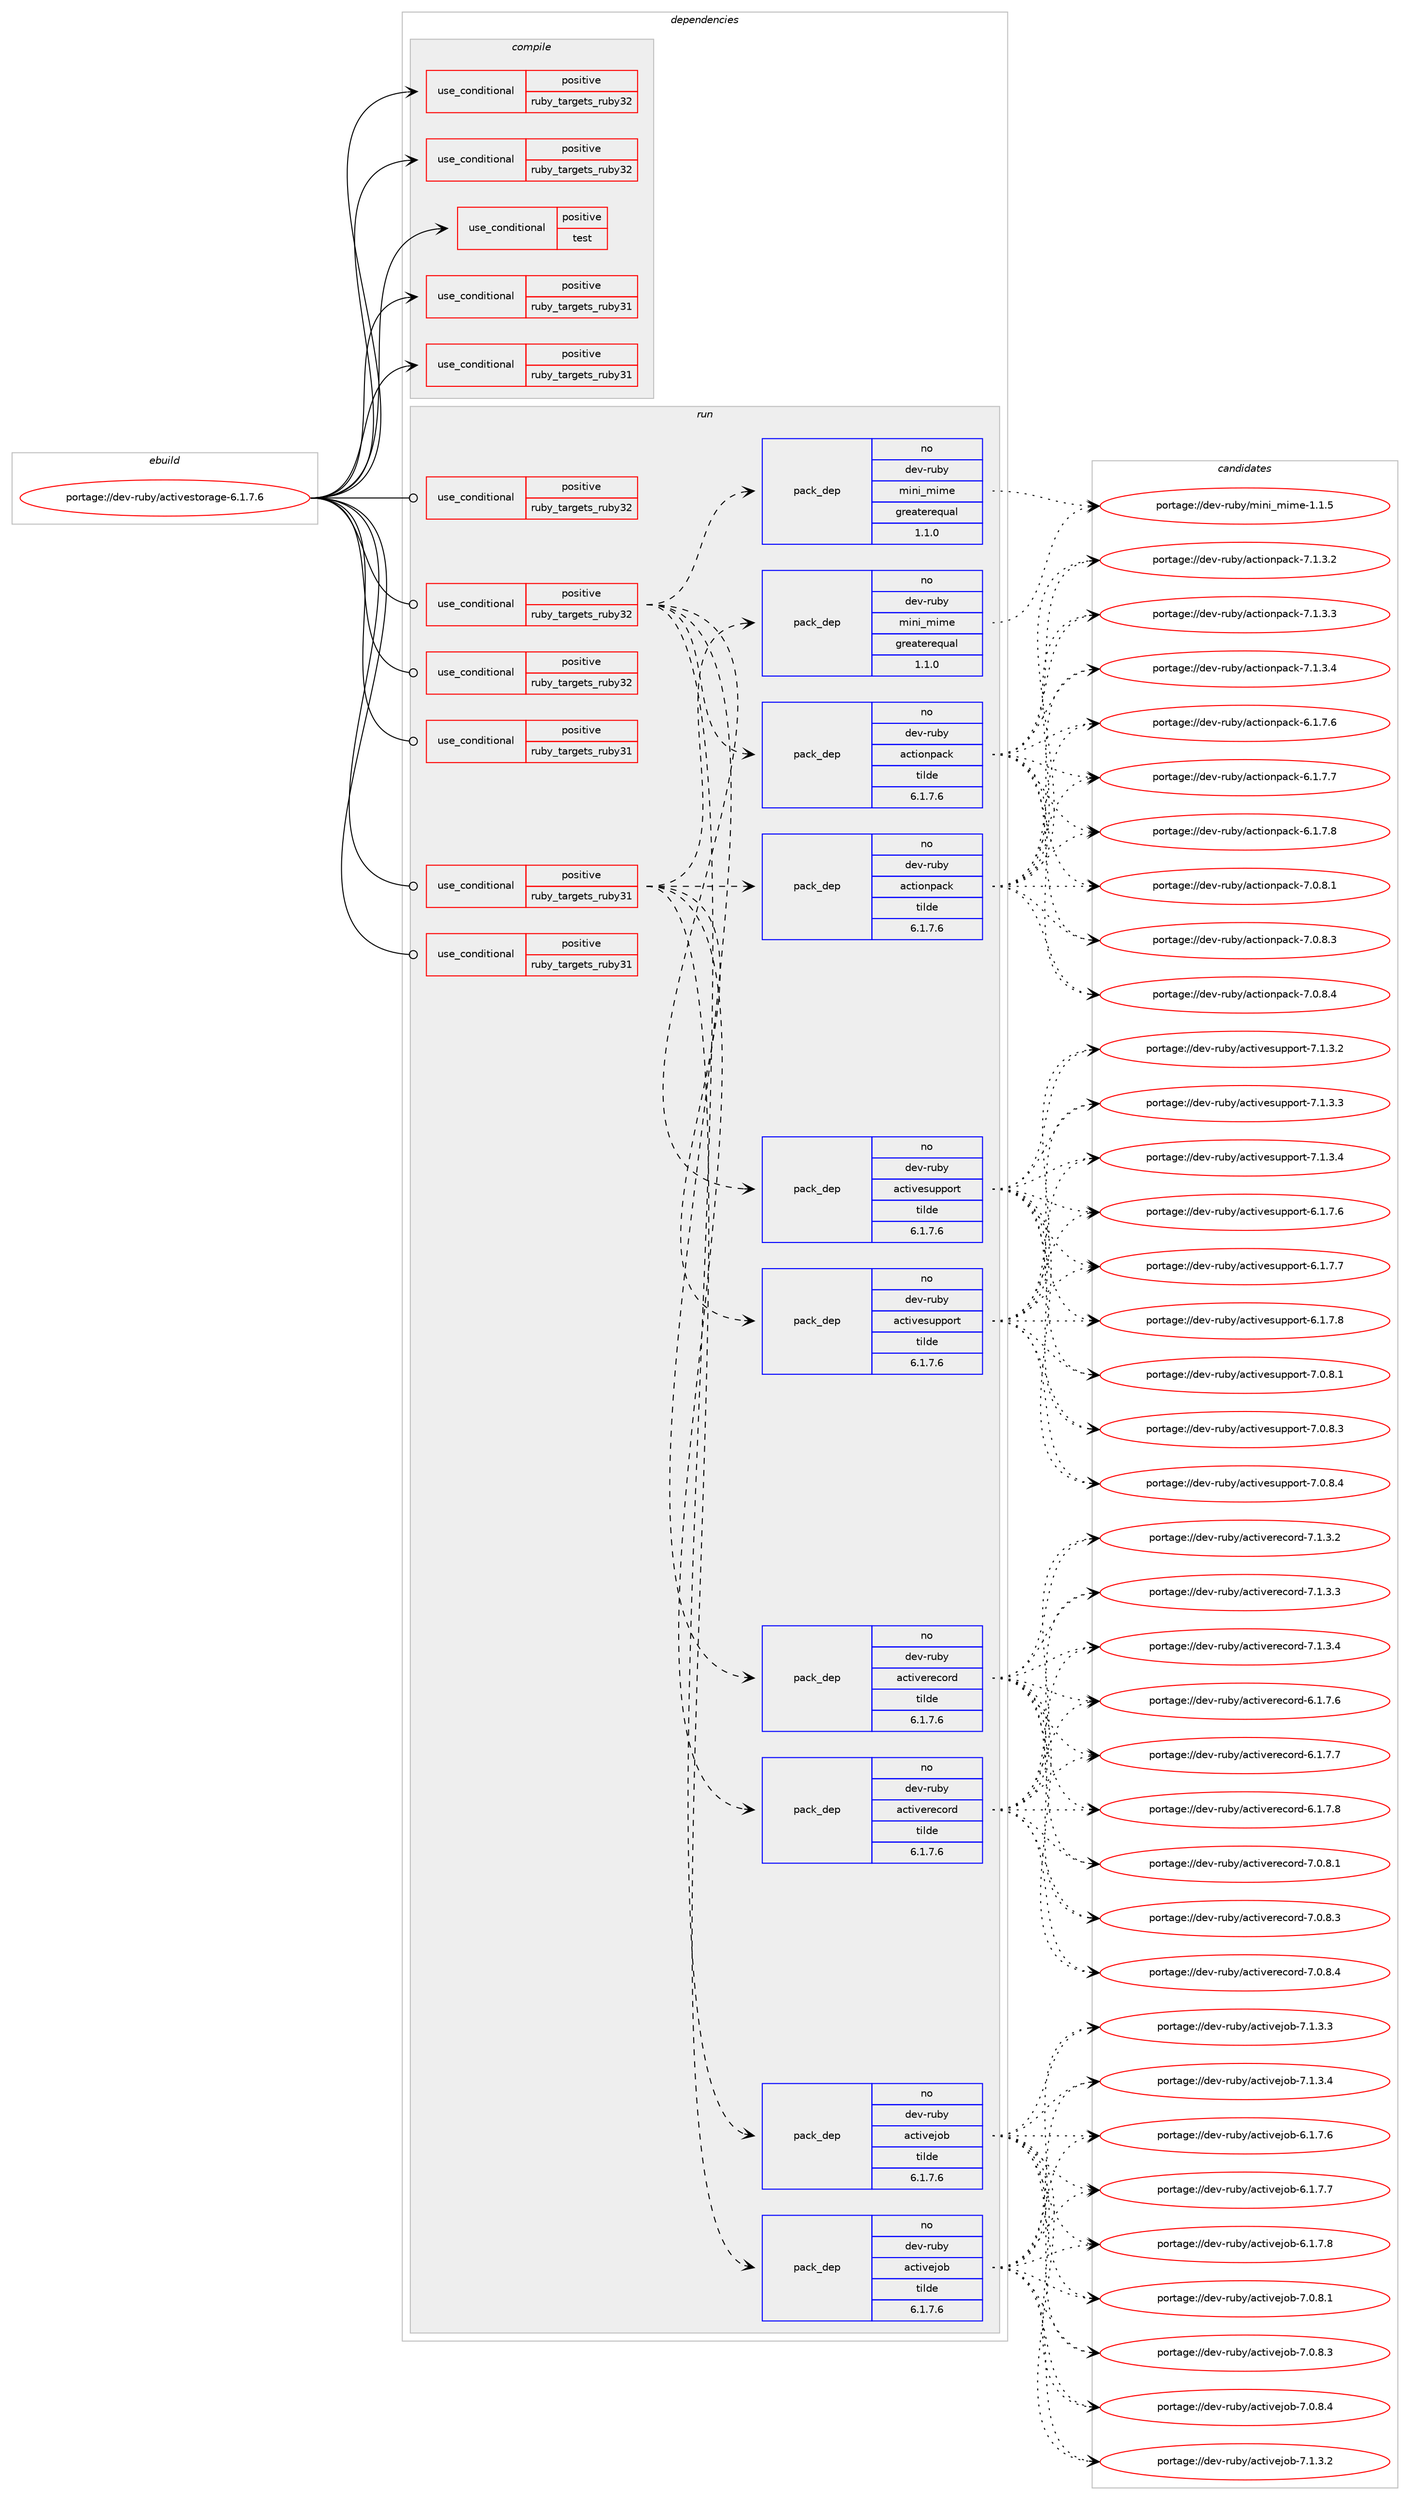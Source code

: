 digraph prolog {

# *************
# Graph options
# *************

newrank=true;
concentrate=true;
compound=true;
graph [rankdir=LR,fontname=Helvetica,fontsize=10,ranksep=1.5];#, ranksep=2.5, nodesep=0.2];
edge  [arrowhead=vee];
node  [fontname=Helvetica,fontsize=10];

# **********
# The ebuild
# **********

subgraph cluster_leftcol {
color=gray;
rank=same;
label=<<i>ebuild</i>>;
id [label="portage://dev-ruby/activestorage-6.1.7.6", color=red, width=4, href="../dev-ruby/activestorage-6.1.7.6.svg"];
}

# ****************
# The dependencies
# ****************

subgraph cluster_midcol {
color=gray;
label=<<i>dependencies</i>>;
subgraph cluster_compile {
fillcolor="#eeeeee";
style=filled;
label=<<i>compile</i>>;
subgraph cond42618 {
dependency89108 [label=<<TABLE BORDER="0" CELLBORDER="1" CELLSPACING="0" CELLPADDING="4"><TR><TD ROWSPAN="3" CELLPADDING="10">use_conditional</TD></TR><TR><TD>positive</TD></TR><TR><TD>ruby_targets_ruby31</TD></TR></TABLE>>, shape=none, color=red];
# *** BEGIN UNKNOWN DEPENDENCY TYPE (TODO) ***
# dependency89108 -> package_dependency(portage://dev-ruby/activestorage-6.1.7.6,install,no,dev-lang,ruby,none,[,,],[slot(3.1)],[])
# *** END UNKNOWN DEPENDENCY TYPE (TODO) ***

}
id:e -> dependency89108:w [weight=20,style="solid",arrowhead="vee"];
subgraph cond42619 {
dependency89109 [label=<<TABLE BORDER="0" CELLBORDER="1" CELLSPACING="0" CELLPADDING="4"><TR><TD ROWSPAN="3" CELLPADDING="10">use_conditional</TD></TR><TR><TD>positive</TD></TR><TR><TD>ruby_targets_ruby31</TD></TR></TABLE>>, shape=none, color=red];
# *** BEGIN UNKNOWN DEPENDENCY TYPE (TODO) ***
# dependency89109 -> package_dependency(portage://dev-ruby/activestorage-6.1.7.6,install,no,virtual,rubygems,none,[,,],[],[use(enable(ruby_targets_ruby31),negative)])
# *** END UNKNOWN DEPENDENCY TYPE (TODO) ***

}
id:e -> dependency89109:w [weight=20,style="solid",arrowhead="vee"];
subgraph cond42620 {
dependency89110 [label=<<TABLE BORDER="0" CELLBORDER="1" CELLSPACING="0" CELLPADDING="4"><TR><TD ROWSPAN="3" CELLPADDING="10">use_conditional</TD></TR><TR><TD>positive</TD></TR><TR><TD>ruby_targets_ruby32</TD></TR></TABLE>>, shape=none, color=red];
# *** BEGIN UNKNOWN DEPENDENCY TYPE (TODO) ***
# dependency89110 -> package_dependency(portage://dev-ruby/activestorage-6.1.7.6,install,no,dev-lang,ruby,none,[,,],[slot(3.2)],[])
# *** END UNKNOWN DEPENDENCY TYPE (TODO) ***

}
id:e -> dependency89110:w [weight=20,style="solid",arrowhead="vee"];
subgraph cond42621 {
dependency89111 [label=<<TABLE BORDER="0" CELLBORDER="1" CELLSPACING="0" CELLPADDING="4"><TR><TD ROWSPAN="3" CELLPADDING="10">use_conditional</TD></TR><TR><TD>positive</TD></TR><TR><TD>ruby_targets_ruby32</TD></TR></TABLE>>, shape=none, color=red];
# *** BEGIN UNKNOWN DEPENDENCY TYPE (TODO) ***
# dependency89111 -> package_dependency(portage://dev-ruby/activestorage-6.1.7.6,install,no,virtual,rubygems,none,[,,],[],[use(enable(ruby_targets_ruby32),negative)])
# *** END UNKNOWN DEPENDENCY TYPE (TODO) ***

}
id:e -> dependency89111:w [weight=20,style="solid",arrowhead="vee"];
subgraph cond42622 {
dependency89112 [label=<<TABLE BORDER="0" CELLBORDER="1" CELLSPACING="0" CELLPADDING="4"><TR><TD ROWSPAN="3" CELLPADDING="10">use_conditional</TD></TR><TR><TD>positive</TD></TR><TR><TD>test</TD></TR></TABLE>>, shape=none, color=red];
# *** BEGIN UNKNOWN DEPENDENCY TYPE (TODO) ***
# dependency89112 -> package_dependency(portage://dev-ruby/activestorage-6.1.7.6,install,no,app-text,mupdf,none,[,,],[],[])
# *** END UNKNOWN DEPENDENCY TYPE (TODO) ***

# *** BEGIN UNKNOWN DEPENDENCY TYPE (TODO) ***
# dependency89112 -> package_dependency(portage://dev-ruby/activestorage-6.1.7.6,install,no,media-gfx,imagemagick,none,[,,],[],[use(enable(jpeg),none),use(enable(png),none),use(enable(tiff),none)])
# *** END UNKNOWN DEPENDENCY TYPE (TODO) ***

# *** BEGIN UNKNOWN DEPENDENCY TYPE (TODO) ***
# dependency89112 -> package_dependency(portage://dev-ruby/activestorage-6.1.7.6,install,no,media-video,ffmpeg,none,[,,],[],[])
# *** END UNKNOWN DEPENDENCY TYPE (TODO) ***

# *** BEGIN UNKNOWN DEPENDENCY TYPE (TODO) ***
# dependency89112 -> package_dependency(portage://dev-ruby/activestorage-6.1.7.6,install,no,app-text,poppler,none,[,,],[],[use(enable(utils),none)])
# *** END UNKNOWN DEPENDENCY TYPE (TODO) ***

}
id:e -> dependency89112:w [weight=20,style="solid",arrowhead="vee"];
}
subgraph cluster_compileandrun {
fillcolor="#eeeeee";
style=filled;
label=<<i>compile and run</i>>;
}
subgraph cluster_run {
fillcolor="#eeeeee";
style=filled;
label=<<i>run</i>>;
subgraph cond42623 {
dependency89113 [label=<<TABLE BORDER="0" CELLBORDER="1" CELLSPACING="0" CELLPADDING="4"><TR><TD ROWSPAN="3" CELLPADDING="10">use_conditional</TD></TR><TR><TD>positive</TD></TR><TR><TD>ruby_targets_ruby31</TD></TR></TABLE>>, shape=none, color=red];
# *** BEGIN UNKNOWN DEPENDENCY TYPE (TODO) ***
# dependency89113 -> package_dependency(portage://dev-ruby/activestorage-6.1.7.6,run,no,dev-lang,ruby,none,[,,],[slot(3.1)],[])
# *** END UNKNOWN DEPENDENCY TYPE (TODO) ***

}
id:e -> dependency89113:w [weight=20,style="solid",arrowhead="odot"];
subgraph cond42624 {
dependency89114 [label=<<TABLE BORDER="0" CELLBORDER="1" CELLSPACING="0" CELLPADDING="4"><TR><TD ROWSPAN="3" CELLPADDING="10">use_conditional</TD></TR><TR><TD>positive</TD></TR><TR><TD>ruby_targets_ruby31</TD></TR></TABLE>>, shape=none, color=red];
subgraph pack45242 {
dependency89115 [label=<<TABLE BORDER="0" CELLBORDER="1" CELLSPACING="0" CELLPADDING="4" WIDTH="220"><TR><TD ROWSPAN="6" CELLPADDING="30">pack_dep</TD></TR><TR><TD WIDTH="110">no</TD></TR><TR><TD>dev-ruby</TD></TR><TR><TD>actionpack</TD></TR><TR><TD>tilde</TD></TR><TR><TD>6.1.7.6</TD></TR></TABLE>>, shape=none, color=blue];
}
dependency89114:e -> dependency89115:w [weight=20,style="dashed",arrowhead="vee"];
subgraph pack45243 {
dependency89116 [label=<<TABLE BORDER="0" CELLBORDER="1" CELLSPACING="0" CELLPADDING="4" WIDTH="220"><TR><TD ROWSPAN="6" CELLPADDING="30">pack_dep</TD></TR><TR><TD WIDTH="110">no</TD></TR><TR><TD>dev-ruby</TD></TR><TR><TD>activejob</TD></TR><TR><TD>tilde</TD></TR><TR><TD>6.1.7.6</TD></TR></TABLE>>, shape=none, color=blue];
}
dependency89114:e -> dependency89116:w [weight=20,style="dashed",arrowhead="vee"];
subgraph pack45244 {
dependency89117 [label=<<TABLE BORDER="0" CELLBORDER="1" CELLSPACING="0" CELLPADDING="4" WIDTH="220"><TR><TD ROWSPAN="6" CELLPADDING="30">pack_dep</TD></TR><TR><TD WIDTH="110">no</TD></TR><TR><TD>dev-ruby</TD></TR><TR><TD>activerecord</TD></TR><TR><TD>tilde</TD></TR><TR><TD>6.1.7.6</TD></TR></TABLE>>, shape=none, color=blue];
}
dependency89114:e -> dependency89117:w [weight=20,style="dashed",arrowhead="vee"];
subgraph pack45245 {
dependency89118 [label=<<TABLE BORDER="0" CELLBORDER="1" CELLSPACING="0" CELLPADDING="4" WIDTH="220"><TR><TD ROWSPAN="6" CELLPADDING="30">pack_dep</TD></TR><TR><TD WIDTH="110">no</TD></TR><TR><TD>dev-ruby</TD></TR><TR><TD>activesupport</TD></TR><TR><TD>tilde</TD></TR><TR><TD>6.1.7.6</TD></TR></TABLE>>, shape=none, color=blue];
}
dependency89114:e -> dependency89118:w [weight=20,style="dashed",arrowhead="vee"];
# *** BEGIN UNKNOWN DEPENDENCY TYPE (TODO) ***
# dependency89114 -> package_dependency(portage://dev-ruby/activestorage-6.1.7.6,run,no,dev-ruby,marcel,none,[,,],[slot(1.0)],[use(enable(ruby_targets_ruby31),negative)])
# *** END UNKNOWN DEPENDENCY TYPE (TODO) ***

subgraph pack45246 {
dependency89119 [label=<<TABLE BORDER="0" CELLBORDER="1" CELLSPACING="0" CELLPADDING="4" WIDTH="220"><TR><TD ROWSPAN="6" CELLPADDING="30">pack_dep</TD></TR><TR><TD WIDTH="110">no</TD></TR><TR><TD>dev-ruby</TD></TR><TR><TD>mini_mime</TD></TR><TR><TD>greaterequal</TD></TR><TR><TD>1.1.0</TD></TR></TABLE>>, shape=none, color=blue];
}
dependency89114:e -> dependency89119:w [weight=20,style="dashed",arrowhead="vee"];
}
id:e -> dependency89114:w [weight=20,style="solid",arrowhead="odot"];
subgraph cond42625 {
dependency89120 [label=<<TABLE BORDER="0" CELLBORDER="1" CELLSPACING="0" CELLPADDING="4"><TR><TD ROWSPAN="3" CELLPADDING="10">use_conditional</TD></TR><TR><TD>positive</TD></TR><TR><TD>ruby_targets_ruby31</TD></TR></TABLE>>, shape=none, color=red];
# *** BEGIN UNKNOWN DEPENDENCY TYPE (TODO) ***
# dependency89120 -> package_dependency(portage://dev-ruby/activestorage-6.1.7.6,run,no,virtual,rubygems,none,[,,],[],[use(enable(ruby_targets_ruby31),negative)])
# *** END UNKNOWN DEPENDENCY TYPE (TODO) ***

}
id:e -> dependency89120:w [weight=20,style="solid",arrowhead="odot"];
subgraph cond42626 {
dependency89121 [label=<<TABLE BORDER="0" CELLBORDER="1" CELLSPACING="0" CELLPADDING="4"><TR><TD ROWSPAN="3" CELLPADDING="10">use_conditional</TD></TR><TR><TD>positive</TD></TR><TR><TD>ruby_targets_ruby32</TD></TR></TABLE>>, shape=none, color=red];
# *** BEGIN UNKNOWN DEPENDENCY TYPE (TODO) ***
# dependency89121 -> package_dependency(portage://dev-ruby/activestorage-6.1.7.6,run,no,dev-lang,ruby,none,[,,],[slot(3.2)],[])
# *** END UNKNOWN DEPENDENCY TYPE (TODO) ***

}
id:e -> dependency89121:w [weight=20,style="solid",arrowhead="odot"];
subgraph cond42627 {
dependency89122 [label=<<TABLE BORDER="0" CELLBORDER="1" CELLSPACING="0" CELLPADDING="4"><TR><TD ROWSPAN="3" CELLPADDING="10">use_conditional</TD></TR><TR><TD>positive</TD></TR><TR><TD>ruby_targets_ruby32</TD></TR></TABLE>>, shape=none, color=red];
subgraph pack45247 {
dependency89123 [label=<<TABLE BORDER="0" CELLBORDER="1" CELLSPACING="0" CELLPADDING="4" WIDTH="220"><TR><TD ROWSPAN="6" CELLPADDING="30">pack_dep</TD></TR><TR><TD WIDTH="110">no</TD></TR><TR><TD>dev-ruby</TD></TR><TR><TD>actionpack</TD></TR><TR><TD>tilde</TD></TR><TR><TD>6.1.7.6</TD></TR></TABLE>>, shape=none, color=blue];
}
dependency89122:e -> dependency89123:w [weight=20,style="dashed",arrowhead="vee"];
subgraph pack45248 {
dependency89124 [label=<<TABLE BORDER="0" CELLBORDER="1" CELLSPACING="0" CELLPADDING="4" WIDTH="220"><TR><TD ROWSPAN="6" CELLPADDING="30">pack_dep</TD></TR><TR><TD WIDTH="110">no</TD></TR><TR><TD>dev-ruby</TD></TR><TR><TD>activejob</TD></TR><TR><TD>tilde</TD></TR><TR><TD>6.1.7.6</TD></TR></TABLE>>, shape=none, color=blue];
}
dependency89122:e -> dependency89124:w [weight=20,style="dashed",arrowhead="vee"];
subgraph pack45249 {
dependency89125 [label=<<TABLE BORDER="0" CELLBORDER="1" CELLSPACING="0" CELLPADDING="4" WIDTH="220"><TR><TD ROWSPAN="6" CELLPADDING="30">pack_dep</TD></TR><TR><TD WIDTH="110">no</TD></TR><TR><TD>dev-ruby</TD></TR><TR><TD>activerecord</TD></TR><TR><TD>tilde</TD></TR><TR><TD>6.1.7.6</TD></TR></TABLE>>, shape=none, color=blue];
}
dependency89122:e -> dependency89125:w [weight=20,style="dashed",arrowhead="vee"];
subgraph pack45250 {
dependency89126 [label=<<TABLE BORDER="0" CELLBORDER="1" CELLSPACING="0" CELLPADDING="4" WIDTH="220"><TR><TD ROWSPAN="6" CELLPADDING="30">pack_dep</TD></TR><TR><TD WIDTH="110">no</TD></TR><TR><TD>dev-ruby</TD></TR><TR><TD>activesupport</TD></TR><TR><TD>tilde</TD></TR><TR><TD>6.1.7.6</TD></TR></TABLE>>, shape=none, color=blue];
}
dependency89122:e -> dependency89126:w [weight=20,style="dashed",arrowhead="vee"];
# *** BEGIN UNKNOWN DEPENDENCY TYPE (TODO) ***
# dependency89122 -> package_dependency(portage://dev-ruby/activestorage-6.1.7.6,run,no,dev-ruby,marcel,none,[,,],[slot(1.0)],[use(enable(ruby_targets_ruby32),negative)])
# *** END UNKNOWN DEPENDENCY TYPE (TODO) ***

subgraph pack45251 {
dependency89127 [label=<<TABLE BORDER="0" CELLBORDER="1" CELLSPACING="0" CELLPADDING="4" WIDTH="220"><TR><TD ROWSPAN="6" CELLPADDING="30">pack_dep</TD></TR><TR><TD WIDTH="110">no</TD></TR><TR><TD>dev-ruby</TD></TR><TR><TD>mini_mime</TD></TR><TR><TD>greaterequal</TD></TR><TR><TD>1.1.0</TD></TR></TABLE>>, shape=none, color=blue];
}
dependency89122:e -> dependency89127:w [weight=20,style="dashed",arrowhead="vee"];
}
id:e -> dependency89122:w [weight=20,style="solid",arrowhead="odot"];
subgraph cond42628 {
dependency89128 [label=<<TABLE BORDER="0" CELLBORDER="1" CELLSPACING="0" CELLPADDING="4"><TR><TD ROWSPAN="3" CELLPADDING="10">use_conditional</TD></TR><TR><TD>positive</TD></TR><TR><TD>ruby_targets_ruby32</TD></TR></TABLE>>, shape=none, color=red];
# *** BEGIN UNKNOWN DEPENDENCY TYPE (TODO) ***
# dependency89128 -> package_dependency(portage://dev-ruby/activestorage-6.1.7.6,run,no,virtual,rubygems,none,[,,],[],[use(enable(ruby_targets_ruby32),negative)])
# *** END UNKNOWN DEPENDENCY TYPE (TODO) ***

}
id:e -> dependency89128:w [weight=20,style="solid",arrowhead="odot"];
}
}

# **************
# The candidates
# **************

subgraph cluster_choices {
rank=same;
color=gray;
label=<<i>candidates</i>>;

subgraph choice45242 {
color=black;
nodesep=1;
choice100101118451141179812147979911610511111011297991074554464946554654 [label="portage://dev-ruby/actionpack-6.1.7.6", color=red, width=4,href="../dev-ruby/actionpack-6.1.7.6.svg"];
choice100101118451141179812147979911610511111011297991074554464946554655 [label="portage://dev-ruby/actionpack-6.1.7.7", color=red, width=4,href="../dev-ruby/actionpack-6.1.7.7.svg"];
choice100101118451141179812147979911610511111011297991074554464946554656 [label="portage://dev-ruby/actionpack-6.1.7.8", color=red, width=4,href="../dev-ruby/actionpack-6.1.7.8.svg"];
choice100101118451141179812147979911610511111011297991074555464846564649 [label="portage://dev-ruby/actionpack-7.0.8.1", color=red, width=4,href="../dev-ruby/actionpack-7.0.8.1.svg"];
choice100101118451141179812147979911610511111011297991074555464846564651 [label="portage://dev-ruby/actionpack-7.0.8.3", color=red, width=4,href="../dev-ruby/actionpack-7.0.8.3.svg"];
choice100101118451141179812147979911610511111011297991074555464846564652 [label="portage://dev-ruby/actionpack-7.0.8.4", color=red, width=4,href="../dev-ruby/actionpack-7.0.8.4.svg"];
choice100101118451141179812147979911610511111011297991074555464946514650 [label="portage://dev-ruby/actionpack-7.1.3.2", color=red, width=4,href="../dev-ruby/actionpack-7.1.3.2.svg"];
choice100101118451141179812147979911610511111011297991074555464946514651 [label="portage://dev-ruby/actionpack-7.1.3.3", color=red, width=4,href="../dev-ruby/actionpack-7.1.3.3.svg"];
choice100101118451141179812147979911610511111011297991074555464946514652 [label="portage://dev-ruby/actionpack-7.1.3.4", color=red, width=4,href="../dev-ruby/actionpack-7.1.3.4.svg"];
dependency89115:e -> choice100101118451141179812147979911610511111011297991074554464946554654:w [style=dotted,weight="100"];
dependency89115:e -> choice100101118451141179812147979911610511111011297991074554464946554655:w [style=dotted,weight="100"];
dependency89115:e -> choice100101118451141179812147979911610511111011297991074554464946554656:w [style=dotted,weight="100"];
dependency89115:e -> choice100101118451141179812147979911610511111011297991074555464846564649:w [style=dotted,weight="100"];
dependency89115:e -> choice100101118451141179812147979911610511111011297991074555464846564651:w [style=dotted,weight="100"];
dependency89115:e -> choice100101118451141179812147979911610511111011297991074555464846564652:w [style=dotted,weight="100"];
dependency89115:e -> choice100101118451141179812147979911610511111011297991074555464946514650:w [style=dotted,weight="100"];
dependency89115:e -> choice100101118451141179812147979911610511111011297991074555464946514651:w [style=dotted,weight="100"];
dependency89115:e -> choice100101118451141179812147979911610511111011297991074555464946514652:w [style=dotted,weight="100"];
}
subgraph choice45243 {
color=black;
nodesep=1;
choice1001011184511411798121479799116105118101106111984554464946554654 [label="portage://dev-ruby/activejob-6.1.7.6", color=red, width=4,href="../dev-ruby/activejob-6.1.7.6.svg"];
choice1001011184511411798121479799116105118101106111984554464946554655 [label="portage://dev-ruby/activejob-6.1.7.7", color=red, width=4,href="../dev-ruby/activejob-6.1.7.7.svg"];
choice1001011184511411798121479799116105118101106111984554464946554656 [label="portage://dev-ruby/activejob-6.1.7.8", color=red, width=4,href="../dev-ruby/activejob-6.1.7.8.svg"];
choice1001011184511411798121479799116105118101106111984555464846564649 [label="portage://dev-ruby/activejob-7.0.8.1", color=red, width=4,href="../dev-ruby/activejob-7.0.8.1.svg"];
choice1001011184511411798121479799116105118101106111984555464846564651 [label="portage://dev-ruby/activejob-7.0.8.3", color=red, width=4,href="../dev-ruby/activejob-7.0.8.3.svg"];
choice1001011184511411798121479799116105118101106111984555464846564652 [label="portage://dev-ruby/activejob-7.0.8.4", color=red, width=4,href="../dev-ruby/activejob-7.0.8.4.svg"];
choice1001011184511411798121479799116105118101106111984555464946514650 [label="portage://dev-ruby/activejob-7.1.3.2", color=red, width=4,href="../dev-ruby/activejob-7.1.3.2.svg"];
choice1001011184511411798121479799116105118101106111984555464946514651 [label="portage://dev-ruby/activejob-7.1.3.3", color=red, width=4,href="../dev-ruby/activejob-7.1.3.3.svg"];
choice1001011184511411798121479799116105118101106111984555464946514652 [label="portage://dev-ruby/activejob-7.1.3.4", color=red, width=4,href="../dev-ruby/activejob-7.1.3.4.svg"];
dependency89116:e -> choice1001011184511411798121479799116105118101106111984554464946554654:w [style=dotted,weight="100"];
dependency89116:e -> choice1001011184511411798121479799116105118101106111984554464946554655:w [style=dotted,weight="100"];
dependency89116:e -> choice1001011184511411798121479799116105118101106111984554464946554656:w [style=dotted,weight="100"];
dependency89116:e -> choice1001011184511411798121479799116105118101106111984555464846564649:w [style=dotted,weight="100"];
dependency89116:e -> choice1001011184511411798121479799116105118101106111984555464846564651:w [style=dotted,weight="100"];
dependency89116:e -> choice1001011184511411798121479799116105118101106111984555464846564652:w [style=dotted,weight="100"];
dependency89116:e -> choice1001011184511411798121479799116105118101106111984555464946514650:w [style=dotted,weight="100"];
dependency89116:e -> choice1001011184511411798121479799116105118101106111984555464946514651:w [style=dotted,weight="100"];
dependency89116:e -> choice1001011184511411798121479799116105118101106111984555464946514652:w [style=dotted,weight="100"];
}
subgraph choice45244 {
color=black;
nodesep=1;
choice1001011184511411798121479799116105118101114101991111141004554464946554654 [label="portage://dev-ruby/activerecord-6.1.7.6", color=red, width=4,href="../dev-ruby/activerecord-6.1.7.6.svg"];
choice1001011184511411798121479799116105118101114101991111141004554464946554655 [label="portage://dev-ruby/activerecord-6.1.7.7", color=red, width=4,href="../dev-ruby/activerecord-6.1.7.7.svg"];
choice1001011184511411798121479799116105118101114101991111141004554464946554656 [label="portage://dev-ruby/activerecord-6.1.7.8", color=red, width=4,href="../dev-ruby/activerecord-6.1.7.8.svg"];
choice1001011184511411798121479799116105118101114101991111141004555464846564649 [label="portage://dev-ruby/activerecord-7.0.8.1", color=red, width=4,href="../dev-ruby/activerecord-7.0.8.1.svg"];
choice1001011184511411798121479799116105118101114101991111141004555464846564651 [label="portage://dev-ruby/activerecord-7.0.8.3", color=red, width=4,href="../dev-ruby/activerecord-7.0.8.3.svg"];
choice1001011184511411798121479799116105118101114101991111141004555464846564652 [label="portage://dev-ruby/activerecord-7.0.8.4", color=red, width=4,href="../dev-ruby/activerecord-7.0.8.4.svg"];
choice1001011184511411798121479799116105118101114101991111141004555464946514650 [label="portage://dev-ruby/activerecord-7.1.3.2", color=red, width=4,href="../dev-ruby/activerecord-7.1.3.2.svg"];
choice1001011184511411798121479799116105118101114101991111141004555464946514651 [label="portage://dev-ruby/activerecord-7.1.3.3", color=red, width=4,href="../dev-ruby/activerecord-7.1.3.3.svg"];
choice1001011184511411798121479799116105118101114101991111141004555464946514652 [label="portage://dev-ruby/activerecord-7.1.3.4", color=red, width=4,href="../dev-ruby/activerecord-7.1.3.4.svg"];
dependency89117:e -> choice1001011184511411798121479799116105118101114101991111141004554464946554654:w [style=dotted,weight="100"];
dependency89117:e -> choice1001011184511411798121479799116105118101114101991111141004554464946554655:w [style=dotted,weight="100"];
dependency89117:e -> choice1001011184511411798121479799116105118101114101991111141004554464946554656:w [style=dotted,weight="100"];
dependency89117:e -> choice1001011184511411798121479799116105118101114101991111141004555464846564649:w [style=dotted,weight="100"];
dependency89117:e -> choice1001011184511411798121479799116105118101114101991111141004555464846564651:w [style=dotted,weight="100"];
dependency89117:e -> choice1001011184511411798121479799116105118101114101991111141004555464846564652:w [style=dotted,weight="100"];
dependency89117:e -> choice1001011184511411798121479799116105118101114101991111141004555464946514650:w [style=dotted,weight="100"];
dependency89117:e -> choice1001011184511411798121479799116105118101114101991111141004555464946514651:w [style=dotted,weight="100"];
dependency89117:e -> choice1001011184511411798121479799116105118101114101991111141004555464946514652:w [style=dotted,weight="100"];
}
subgraph choice45245 {
color=black;
nodesep=1;
choice10010111845114117981214797991161051181011151171121121111141164554464946554654 [label="portage://dev-ruby/activesupport-6.1.7.6", color=red, width=4,href="../dev-ruby/activesupport-6.1.7.6.svg"];
choice10010111845114117981214797991161051181011151171121121111141164554464946554655 [label="portage://dev-ruby/activesupport-6.1.7.7", color=red, width=4,href="../dev-ruby/activesupport-6.1.7.7.svg"];
choice10010111845114117981214797991161051181011151171121121111141164554464946554656 [label="portage://dev-ruby/activesupport-6.1.7.8", color=red, width=4,href="../dev-ruby/activesupport-6.1.7.8.svg"];
choice10010111845114117981214797991161051181011151171121121111141164555464846564649 [label="portage://dev-ruby/activesupport-7.0.8.1", color=red, width=4,href="../dev-ruby/activesupport-7.0.8.1.svg"];
choice10010111845114117981214797991161051181011151171121121111141164555464846564651 [label="portage://dev-ruby/activesupport-7.0.8.3", color=red, width=4,href="../dev-ruby/activesupport-7.0.8.3.svg"];
choice10010111845114117981214797991161051181011151171121121111141164555464846564652 [label="portage://dev-ruby/activesupport-7.0.8.4", color=red, width=4,href="../dev-ruby/activesupport-7.0.8.4.svg"];
choice10010111845114117981214797991161051181011151171121121111141164555464946514650 [label="portage://dev-ruby/activesupport-7.1.3.2", color=red, width=4,href="../dev-ruby/activesupport-7.1.3.2.svg"];
choice10010111845114117981214797991161051181011151171121121111141164555464946514651 [label="portage://dev-ruby/activesupport-7.1.3.3", color=red, width=4,href="../dev-ruby/activesupport-7.1.3.3.svg"];
choice10010111845114117981214797991161051181011151171121121111141164555464946514652 [label="portage://dev-ruby/activesupport-7.1.3.4", color=red, width=4,href="../dev-ruby/activesupport-7.1.3.4.svg"];
dependency89118:e -> choice10010111845114117981214797991161051181011151171121121111141164554464946554654:w [style=dotted,weight="100"];
dependency89118:e -> choice10010111845114117981214797991161051181011151171121121111141164554464946554655:w [style=dotted,weight="100"];
dependency89118:e -> choice10010111845114117981214797991161051181011151171121121111141164554464946554656:w [style=dotted,weight="100"];
dependency89118:e -> choice10010111845114117981214797991161051181011151171121121111141164555464846564649:w [style=dotted,weight="100"];
dependency89118:e -> choice10010111845114117981214797991161051181011151171121121111141164555464846564651:w [style=dotted,weight="100"];
dependency89118:e -> choice10010111845114117981214797991161051181011151171121121111141164555464846564652:w [style=dotted,weight="100"];
dependency89118:e -> choice10010111845114117981214797991161051181011151171121121111141164555464946514650:w [style=dotted,weight="100"];
dependency89118:e -> choice10010111845114117981214797991161051181011151171121121111141164555464946514651:w [style=dotted,weight="100"];
dependency89118:e -> choice10010111845114117981214797991161051181011151171121121111141164555464946514652:w [style=dotted,weight="100"];
}
subgraph choice45246 {
color=black;
nodesep=1;
choice10010111845114117981214710910511010595109105109101454946494653 [label="portage://dev-ruby/mini_mime-1.1.5", color=red, width=4,href="../dev-ruby/mini_mime-1.1.5.svg"];
dependency89119:e -> choice10010111845114117981214710910511010595109105109101454946494653:w [style=dotted,weight="100"];
}
subgraph choice45247 {
color=black;
nodesep=1;
choice100101118451141179812147979911610511111011297991074554464946554654 [label="portage://dev-ruby/actionpack-6.1.7.6", color=red, width=4,href="../dev-ruby/actionpack-6.1.7.6.svg"];
choice100101118451141179812147979911610511111011297991074554464946554655 [label="portage://dev-ruby/actionpack-6.1.7.7", color=red, width=4,href="../dev-ruby/actionpack-6.1.7.7.svg"];
choice100101118451141179812147979911610511111011297991074554464946554656 [label="portage://dev-ruby/actionpack-6.1.7.8", color=red, width=4,href="../dev-ruby/actionpack-6.1.7.8.svg"];
choice100101118451141179812147979911610511111011297991074555464846564649 [label="portage://dev-ruby/actionpack-7.0.8.1", color=red, width=4,href="../dev-ruby/actionpack-7.0.8.1.svg"];
choice100101118451141179812147979911610511111011297991074555464846564651 [label="portage://dev-ruby/actionpack-7.0.8.3", color=red, width=4,href="../dev-ruby/actionpack-7.0.8.3.svg"];
choice100101118451141179812147979911610511111011297991074555464846564652 [label="portage://dev-ruby/actionpack-7.0.8.4", color=red, width=4,href="../dev-ruby/actionpack-7.0.8.4.svg"];
choice100101118451141179812147979911610511111011297991074555464946514650 [label="portage://dev-ruby/actionpack-7.1.3.2", color=red, width=4,href="../dev-ruby/actionpack-7.1.3.2.svg"];
choice100101118451141179812147979911610511111011297991074555464946514651 [label="portage://dev-ruby/actionpack-7.1.3.3", color=red, width=4,href="../dev-ruby/actionpack-7.1.3.3.svg"];
choice100101118451141179812147979911610511111011297991074555464946514652 [label="portage://dev-ruby/actionpack-7.1.3.4", color=red, width=4,href="../dev-ruby/actionpack-7.1.3.4.svg"];
dependency89123:e -> choice100101118451141179812147979911610511111011297991074554464946554654:w [style=dotted,weight="100"];
dependency89123:e -> choice100101118451141179812147979911610511111011297991074554464946554655:w [style=dotted,weight="100"];
dependency89123:e -> choice100101118451141179812147979911610511111011297991074554464946554656:w [style=dotted,weight="100"];
dependency89123:e -> choice100101118451141179812147979911610511111011297991074555464846564649:w [style=dotted,weight="100"];
dependency89123:e -> choice100101118451141179812147979911610511111011297991074555464846564651:w [style=dotted,weight="100"];
dependency89123:e -> choice100101118451141179812147979911610511111011297991074555464846564652:w [style=dotted,weight="100"];
dependency89123:e -> choice100101118451141179812147979911610511111011297991074555464946514650:w [style=dotted,weight="100"];
dependency89123:e -> choice100101118451141179812147979911610511111011297991074555464946514651:w [style=dotted,weight="100"];
dependency89123:e -> choice100101118451141179812147979911610511111011297991074555464946514652:w [style=dotted,weight="100"];
}
subgraph choice45248 {
color=black;
nodesep=1;
choice1001011184511411798121479799116105118101106111984554464946554654 [label="portage://dev-ruby/activejob-6.1.7.6", color=red, width=4,href="../dev-ruby/activejob-6.1.7.6.svg"];
choice1001011184511411798121479799116105118101106111984554464946554655 [label="portage://dev-ruby/activejob-6.1.7.7", color=red, width=4,href="../dev-ruby/activejob-6.1.7.7.svg"];
choice1001011184511411798121479799116105118101106111984554464946554656 [label="portage://dev-ruby/activejob-6.1.7.8", color=red, width=4,href="../dev-ruby/activejob-6.1.7.8.svg"];
choice1001011184511411798121479799116105118101106111984555464846564649 [label="portage://dev-ruby/activejob-7.0.8.1", color=red, width=4,href="../dev-ruby/activejob-7.0.8.1.svg"];
choice1001011184511411798121479799116105118101106111984555464846564651 [label="portage://dev-ruby/activejob-7.0.8.3", color=red, width=4,href="../dev-ruby/activejob-7.0.8.3.svg"];
choice1001011184511411798121479799116105118101106111984555464846564652 [label="portage://dev-ruby/activejob-7.0.8.4", color=red, width=4,href="../dev-ruby/activejob-7.0.8.4.svg"];
choice1001011184511411798121479799116105118101106111984555464946514650 [label="portage://dev-ruby/activejob-7.1.3.2", color=red, width=4,href="../dev-ruby/activejob-7.1.3.2.svg"];
choice1001011184511411798121479799116105118101106111984555464946514651 [label="portage://dev-ruby/activejob-7.1.3.3", color=red, width=4,href="../dev-ruby/activejob-7.1.3.3.svg"];
choice1001011184511411798121479799116105118101106111984555464946514652 [label="portage://dev-ruby/activejob-7.1.3.4", color=red, width=4,href="../dev-ruby/activejob-7.1.3.4.svg"];
dependency89124:e -> choice1001011184511411798121479799116105118101106111984554464946554654:w [style=dotted,weight="100"];
dependency89124:e -> choice1001011184511411798121479799116105118101106111984554464946554655:w [style=dotted,weight="100"];
dependency89124:e -> choice1001011184511411798121479799116105118101106111984554464946554656:w [style=dotted,weight="100"];
dependency89124:e -> choice1001011184511411798121479799116105118101106111984555464846564649:w [style=dotted,weight="100"];
dependency89124:e -> choice1001011184511411798121479799116105118101106111984555464846564651:w [style=dotted,weight="100"];
dependency89124:e -> choice1001011184511411798121479799116105118101106111984555464846564652:w [style=dotted,weight="100"];
dependency89124:e -> choice1001011184511411798121479799116105118101106111984555464946514650:w [style=dotted,weight="100"];
dependency89124:e -> choice1001011184511411798121479799116105118101106111984555464946514651:w [style=dotted,weight="100"];
dependency89124:e -> choice1001011184511411798121479799116105118101106111984555464946514652:w [style=dotted,weight="100"];
}
subgraph choice45249 {
color=black;
nodesep=1;
choice1001011184511411798121479799116105118101114101991111141004554464946554654 [label="portage://dev-ruby/activerecord-6.1.7.6", color=red, width=4,href="../dev-ruby/activerecord-6.1.7.6.svg"];
choice1001011184511411798121479799116105118101114101991111141004554464946554655 [label="portage://dev-ruby/activerecord-6.1.7.7", color=red, width=4,href="../dev-ruby/activerecord-6.1.7.7.svg"];
choice1001011184511411798121479799116105118101114101991111141004554464946554656 [label="portage://dev-ruby/activerecord-6.1.7.8", color=red, width=4,href="../dev-ruby/activerecord-6.1.7.8.svg"];
choice1001011184511411798121479799116105118101114101991111141004555464846564649 [label="portage://dev-ruby/activerecord-7.0.8.1", color=red, width=4,href="../dev-ruby/activerecord-7.0.8.1.svg"];
choice1001011184511411798121479799116105118101114101991111141004555464846564651 [label="portage://dev-ruby/activerecord-7.0.8.3", color=red, width=4,href="../dev-ruby/activerecord-7.0.8.3.svg"];
choice1001011184511411798121479799116105118101114101991111141004555464846564652 [label="portage://dev-ruby/activerecord-7.0.8.4", color=red, width=4,href="../dev-ruby/activerecord-7.0.8.4.svg"];
choice1001011184511411798121479799116105118101114101991111141004555464946514650 [label="portage://dev-ruby/activerecord-7.1.3.2", color=red, width=4,href="../dev-ruby/activerecord-7.1.3.2.svg"];
choice1001011184511411798121479799116105118101114101991111141004555464946514651 [label="portage://dev-ruby/activerecord-7.1.3.3", color=red, width=4,href="../dev-ruby/activerecord-7.1.3.3.svg"];
choice1001011184511411798121479799116105118101114101991111141004555464946514652 [label="portage://dev-ruby/activerecord-7.1.3.4", color=red, width=4,href="../dev-ruby/activerecord-7.1.3.4.svg"];
dependency89125:e -> choice1001011184511411798121479799116105118101114101991111141004554464946554654:w [style=dotted,weight="100"];
dependency89125:e -> choice1001011184511411798121479799116105118101114101991111141004554464946554655:w [style=dotted,weight="100"];
dependency89125:e -> choice1001011184511411798121479799116105118101114101991111141004554464946554656:w [style=dotted,weight="100"];
dependency89125:e -> choice1001011184511411798121479799116105118101114101991111141004555464846564649:w [style=dotted,weight="100"];
dependency89125:e -> choice1001011184511411798121479799116105118101114101991111141004555464846564651:w [style=dotted,weight="100"];
dependency89125:e -> choice1001011184511411798121479799116105118101114101991111141004555464846564652:w [style=dotted,weight="100"];
dependency89125:e -> choice1001011184511411798121479799116105118101114101991111141004555464946514650:w [style=dotted,weight="100"];
dependency89125:e -> choice1001011184511411798121479799116105118101114101991111141004555464946514651:w [style=dotted,weight="100"];
dependency89125:e -> choice1001011184511411798121479799116105118101114101991111141004555464946514652:w [style=dotted,weight="100"];
}
subgraph choice45250 {
color=black;
nodesep=1;
choice10010111845114117981214797991161051181011151171121121111141164554464946554654 [label="portage://dev-ruby/activesupport-6.1.7.6", color=red, width=4,href="../dev-ruby/activesupport-6.1.7.6.svg"];
choice10010111845114117981214797991161051181011151171121121111141164554464946554655 [label="portage://dev-ruby/activesupport-6.1.7.7", color=red, width=4,href="../dev-ruby/activesupport-6.1.7.7.svg"];
choice10010111845114117981214797991161051181011151171121121111141164554464946554656 [label="portage://dev-ruby/activesupport-6.1.7.8", color=red, width=4,href="../dev-ruby/activesupport-6.1.7.8.svg"];
choice10010111845114117981214797991161051181011151171121121111141164555464846564649 [label="portage://dev-ruby/activesupport-7.0.8.1", color=red, width=4,href="../dev-ruby/activesupport-7.0.8.1.svg"];
choice10010111845114117981214797991161051181011151171121121111141164555464846564651 [label="portage://dev-ruby/activesupport-7.0.8.3", color=red, width=4,href="../dev-ruby/activesupport-7.0.8.3.svg"];
choice10010111845114117981214797991161051181011151171121121111141164555464846564652 [label="portage://dev-ruby/activesupport-7.0.8.4", color=red, width=4,href="../dev-ruby/activesupport-7.0.8.4.svg"];
choice10010111845114117981214797991161051181011151171121121111141164555464946514650 [label="portage://dev-ruby/activesupport-7.1.3.2", color=red, width=4,href="../dev-ruby/activesupport-7.1.3.2.svg"];
choice10010111845114117981214797991161051181011151171121121111141164555464946514651 [label="portage://dev-ruby/activesupport-7.1.3.3", color=red, width=4,href="../dev-ruby/activesupport-7.1.3.3.svg"];
choice10010111845114117981214797991161051181011151171121121111141164555464946514652 [label="portage://dev-ruby/activesupport-7.1.3.4", color=red, width=4,href="../dev-ruby/activesupport-7.1.3.4.svg"];
dependency89126:e -> choice10010111845114117981214797991161051181011151171121121111141164554464946554654:w [style=dotted,weight="100"];
dependency89126:e -> choice10010111845114117981214797991161051181011151171121121111141164554464946554655:w [style=dotted,weight="100"];
dependency89126:e -> choice10010111845114117981214797991161051181011151171121121111141164554464946554656:w [style=dotted,weight="100"];
dependency89126:e -> choice10010111845114117981214797991161051181011151171121121111141164555464846564649:w [style=dotted,weight="100"];
dependency89126:e -> choice10010111845114117981214797991161051181011151171121121111141164555464846564651:w [style=dotted,weight="100"];
dependency89126:e -> choice10010111845114117981214797991161051181011151171121121111141164555464846564652:w [style=dotted,weight="100"];
dependency89126:e -> choice10010111845114117981214797991161051181011151171121121111141164555464946514650:w [style=dotted,weight="100"];
dependency89126:e -> choice10010111845114117981214797991161051181011151171121121111141164555464946514651:w [style=dotted,weight="100"];
dependency89126:e -> choice10010111845114117981214797991161051181011151171121121111141164555464946514652:w [style=dotted,weight="100"];
}
subgraph choice45251 {
color=black;
nodesep=1;
choice10010111845114117981214710910511010595109105109101454946494653 [label="portage://dev-ruby/mini_mime-1.1.5", color=red, width=4,href="../dev-ruby/mini_mime-1.1.5.svg"];
dependency89127:e -> choice10010111845114117981214710910511010595109105109101454946494653:w [style=dotted,weight="100"];
}
}

}
